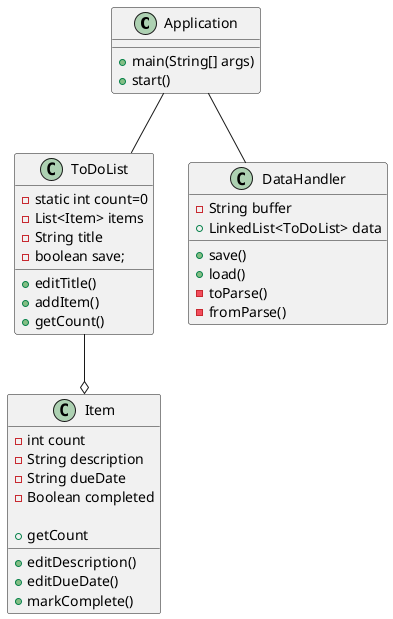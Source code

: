 @startuml
Class Application {
    +main(String[] args)
    +start()
}
Class ToDoList {
    -static int count=0
    -List<Item> items
'3 character title
    -String title
    -boolean save;

    +editTitle()
    +addItem()
    +getCount()
}
Class Item {
    -int count
    -String description
    -String dueDate
    -Boolean completed

    +editDescription()
    +editDueDate()
    +markComplete()
    +getCount
}
Class DataHandler {
    -String buffer
    +LinkedList<ToDoList> data
    +save()
    +load()
    -toParse()
    -fromParse()
}
Application -- ToDoList
Application -- DataHandler
ToDoList --o Item
@enduml